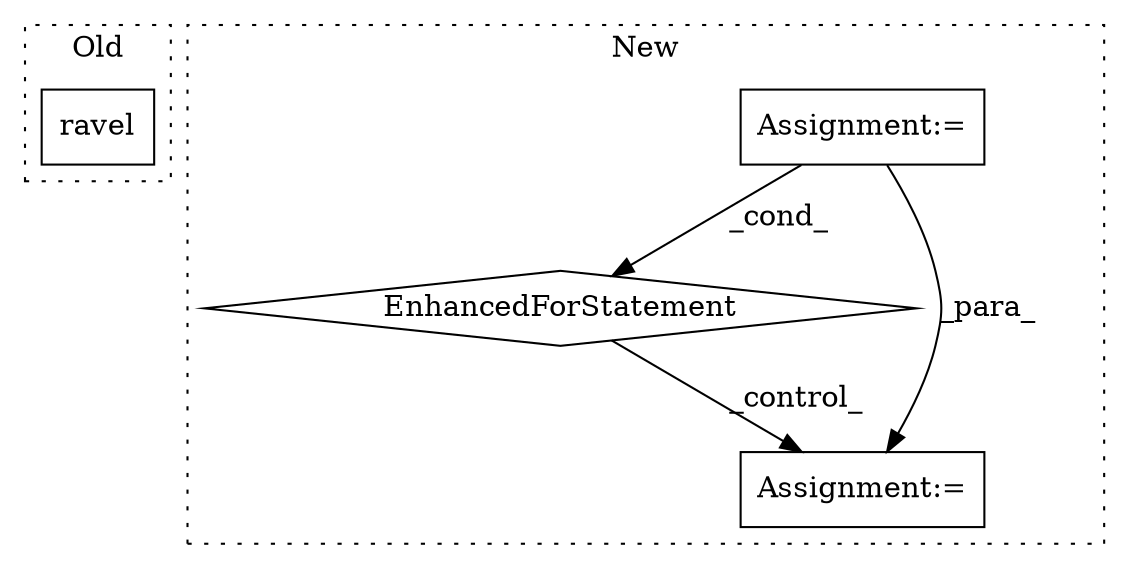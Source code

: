 digraph G {
subgraph cluster0 {
1 [label="ravel" a="32" s="2229" l="7" shape="box"];
label = "Old";
style="dotted";
}
subgraph cluster1 {
2 [label="EnhancedForStatement" a="70" s="3944,4014" l="57,2" shape="diamond"];
3 [label="Assignment:=" a="7" s="3678" l="5" shape="box"];
4 [label="Assignment:=" a="7" s="4162" l="29" shape="box"];
label = "New";
style="dotted";
}
2 -> 4 [label="_control_"];
3 -> 2 [label="_cond_"];
3 -> 4 [label="_para_"];
}